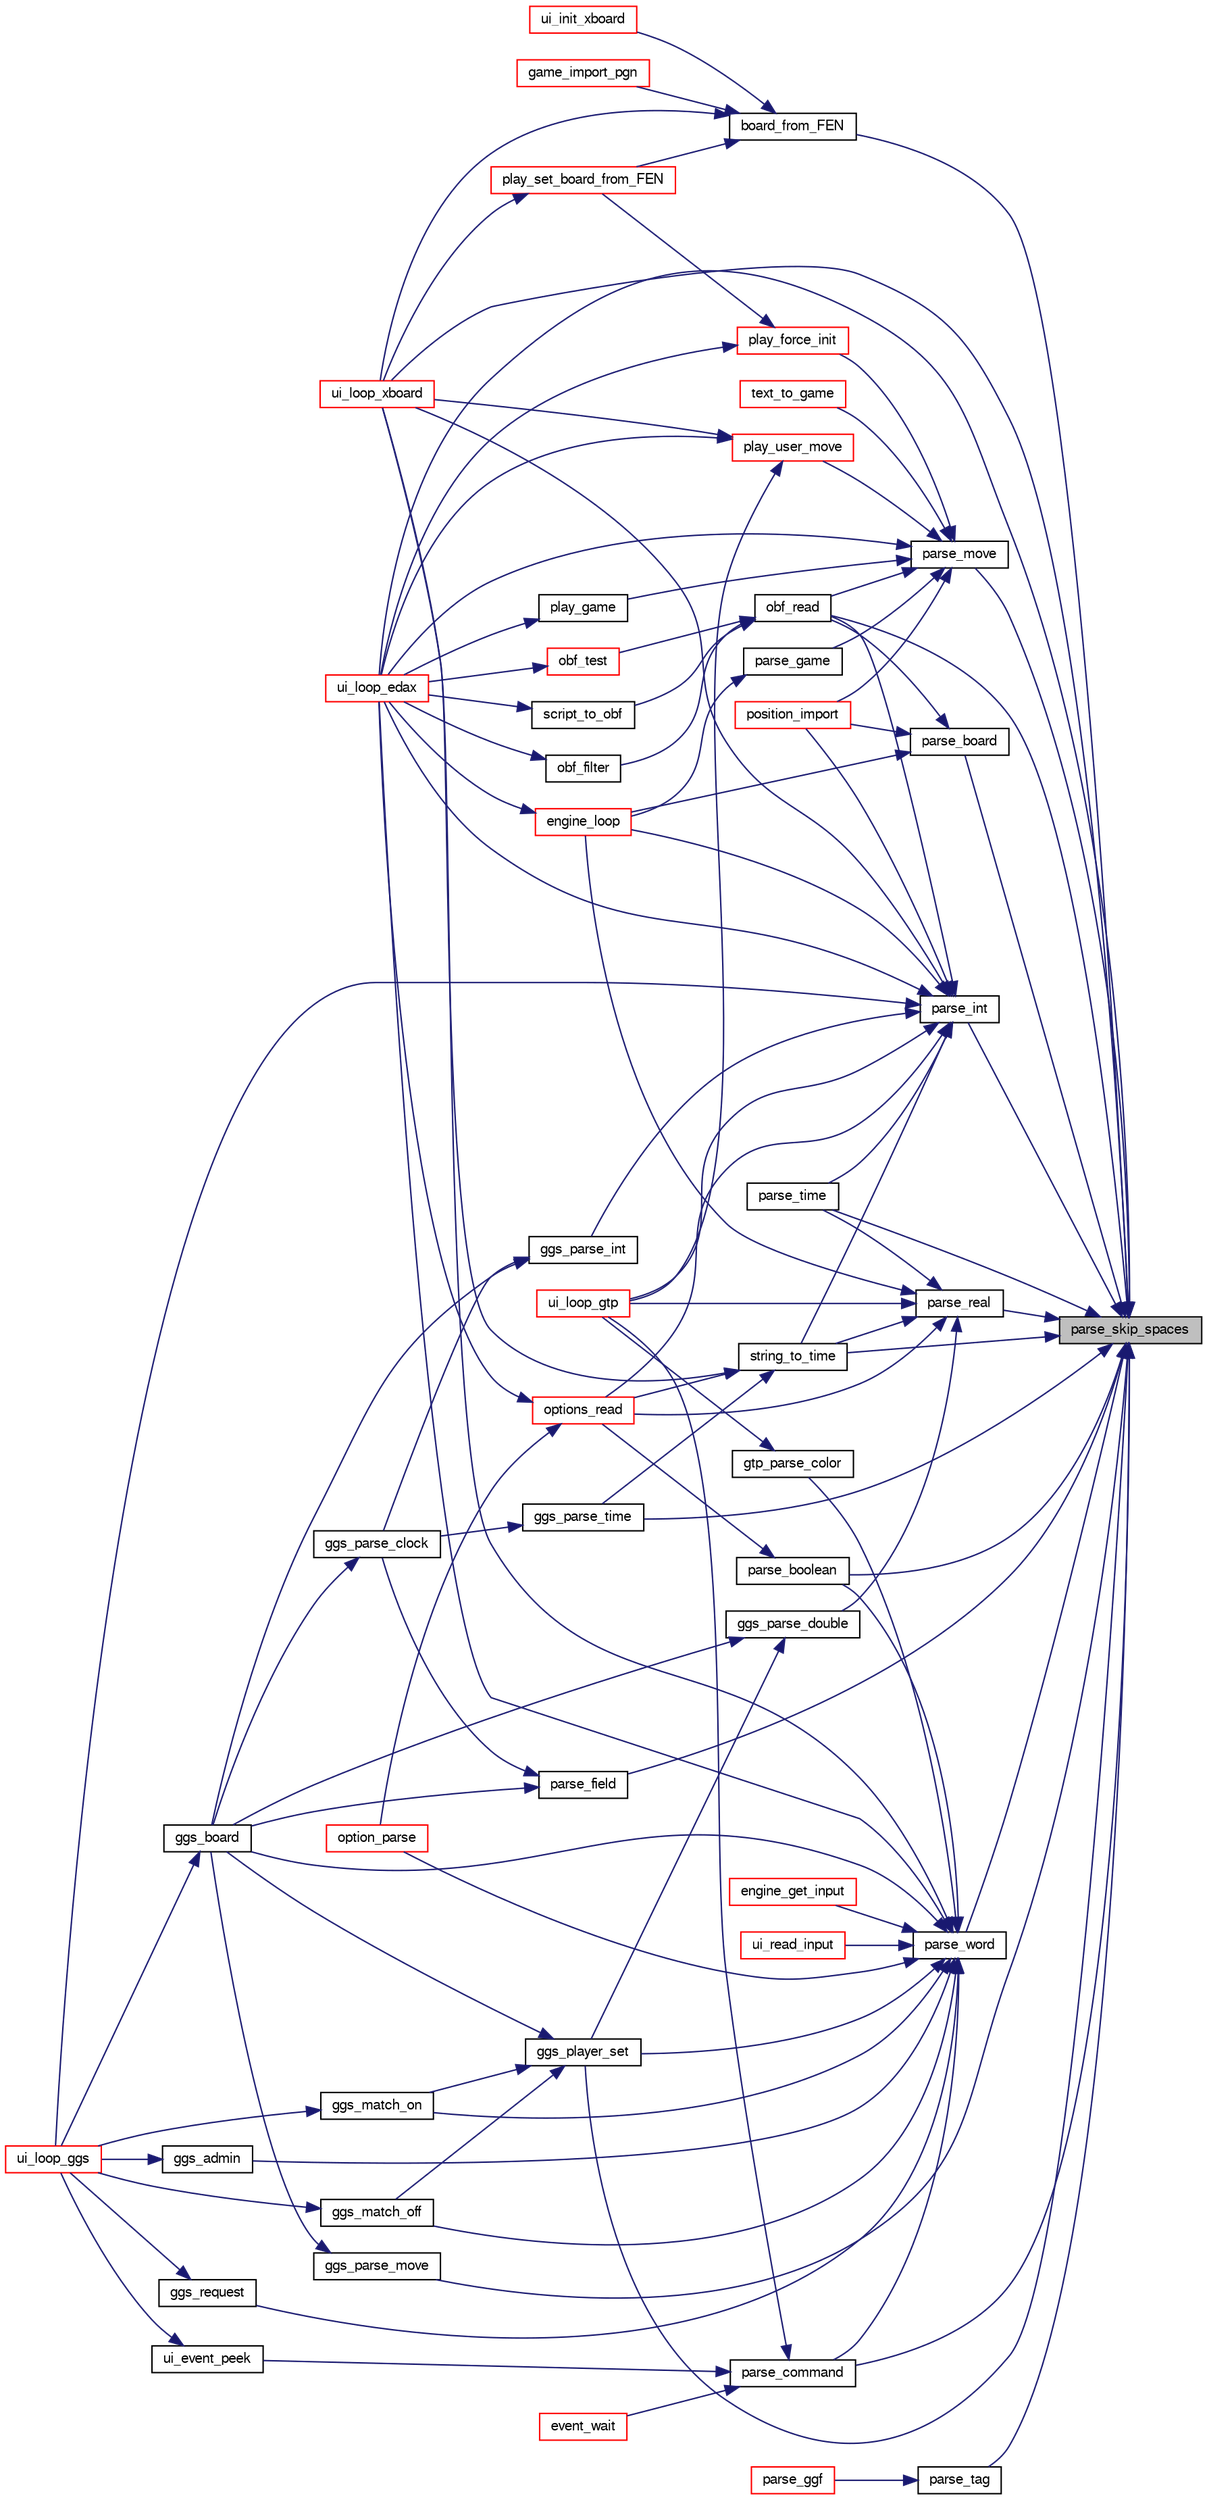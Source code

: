 digraph "parse_skip_spaces"
{
 // LATEX_PDF_SIZE
  bgcolor="transparent";
  edge [fontname="FreeSans",fontsize="10",labelfontname="FreeSans",labelfontsize="10"];
  node [fontname="FreeSans",fontsize="10",shape=record];
  rankdir="RL";
  Node1 [label="parse_skip_spaces",height=0.2,width=0.4,color="black", fillcolor="grey75", style="filled", fontcolor="black",tooltip="Skip spaces."];
  Node1 -> Node2 [dir="back",color="midnightblue",fontsize="10",style="solid",fontname="FreeSans"];
  Node2 [label="board_from_FEN",height=0.2,width=0.4,color="black",URL="$board_8c.html#af29492953715e526dd895b6c59dc5de6",tooltip="Set a board from a string description."];
  Node2 -> Node3 [dir="back",color="midnightblue",fontsize="10",style="solid",fontname="FreeSans"];
  Node3 [label="game_import_pgn",height=0.2,width=0.4,color="red",URL="$game_8c.html#a82256d2ab6c97a590ed3b345f7ab4eba",tooltip="Read a game from a pgn file."];
  Node2 -> Node12 [dir="back",color="midnightblue",fontsize="10",style="solid",fontname="FreeSans"];
  Node12 [label="play_set_board_from_FEN",height=0.2,width=0.4,color="red",URL="$play_8c.html#a377c8cff47d9a59797cc615360b659be",tooltip="Set a new board."];
  Node12 -> Node13 [dir="back",color="midnightblue",fontsize="10",style="solid",fontname="FreeSans"];
  Node13 [label="ui_loop_xboard",height=0.2,width=0.4,color="red",URL="$ui_8h.html#af80ec70d3d08eb4c17c84d3997aaba0f",tooltip="Loop event."];
  Node2 -> Node15 [dir="back",color="midnightblue",fontsize="10",style="solid",fontname="FreeSans"];
  Node15 [label="ui_init_xboard",height=0.2,width=0.4,color="red",URL="$ui_8h.html#a5ec1cf7d2d607dd20072ae467b3c16e4",tooltip="initialize xboard protocol."];
  Node2 -> Node13 [dir="back",color="midnightblue",fontsize="10",style="solid",fontname="FreeSans"];
  Node1 -> Node16 [dir="back",color="midnightblue",fontsize="10",style="solid",fontname="FreeSans"];
  Node16 [label="ggs_parse_move",height=0.2,width=0.4,color="black",URL="$ggs_8c.html#a93d1fc65878813bdec56b646039e195e",tooltip="ggs_parse_move"];
  Node16 -> Node17 [dir="back",color="midnightblue",fontsize="10",style="solid",fontname="FreeSans"];
  Node17 [label="ggs_board",height=0.2,width=0.4,color="black",URL="$ggs_8c.html#a63f1ce1416d9a7c378bdb930b7586505",tooltip="ggs_board"];
  Node17 -> Node18 [dir="back",color="midnightblue",fontsize="10",style="solid",fontname="FreeSans"];
  Node18 [label="ui_loop_ggs",height=0.2,width=0.4,color="red",URL="$ggs_8c.html#a245d5c8f964506584b8d505c7305eb94",tooltip="ui_loop_ggs"];
  Node1 -> Node19 [dir="back",color="midnightblue",fontsize="10",style="solid",fontname="FreeSans"];
  Node19 [label="ggs_parse_time",height=0.2,width=0.4,color="black",URL="$ggs_8c.html#a6b2f2f03bb067952199d314fbd88f17d",tooltip="ggs_parse_move"];
  Node19 -> Node20 [dir="back",color="midnightblue",fontsize="10",style="solid",fontname="FreeSans"];
  Node20 [label="ggs_parse_clock",height=0.2,width=0.4,color="black",URL="$ggs_8c.html#a7494470ebe53d867ce2dcd438fa5b583",tooltip="ggs_parse_clock"];
  Node20 -> Node17 [dir="back",color="midnightblue",fontsize="10",style="solid",fontname="FreeSans"];
  Node1 -> Node21 [dir="back",color="midnightblue",fontsize="10",style="solid",fontname="FreeSans"];
  Node21 [label="ggs_player_set",height=0.2,width=0.4,color="black",URL="$ggs_8c.html#a2fd026583915c73831fb9401717464f3",tooltip="ggs_player_set"];
  Node21 -> Node17 [dir="back",color="midnightblue",fontsize="10",style="solid",fontname="FreeSans"];
  Node21 -> Node22 [dir="back",color="midnightblue",fontsize="10",style="solid",fontname="FreeSans"];
  Node22 [label="ggs_match_off",height=0.2,width=0.4,color="black",URL="$ggs_8c.html#a8f06848b666fd366f6e26fb217214d21",tooltip="ggs_match_off"];
  Node22 -> Node18 [dir="back",color="midnightblue",fontsize="10",style="solid",fontname="FreeSans"];
  Node21 -> Node23 [dir="back",color="midnightblue",fontsize="10",style="solid",fontname="FreeSans"];
  Node23 [label="ggs_match_on",height=0.2,width=0.4,color="black",URL="$ggs_8c.html#a111a36cc555c8894c0abb1fa06babe31",tooltip="ggs_match_on"];
  Node23 -> Node18 [dir="back",color="midnightblue",fontsize="10",style="solid",fontname="FreeSans"];
  Node1 -> Node24 [dir="back",color="midnightblue",fontsize="10",style="solid",fontname="FreeSans"];
  Node24 [label="obf_read",height=0.2,width=0.4,color="black",URL="$obftest_8c.html#ad0e1ab232d12c1548efa3445e9fc7051",tooltip="Read an OBF structure."];
  Node24 -> Node25 [dir="back",color="midnightblue",fontsize="10",style="solid",fontname="FreeSans"];
  Node25 [label="obf_filter",height=0.2,width=0.4,color="black",URL="$obftest_8c.html#a7782dc1dd1a76136a7220e27eb5b29c3",tooltip="Select hard position from an OBF file."];
  Node25 -> Node6 [dir="back",color="midnightblue",fontsize="10",style="solid",fontname="FreeSans"];
  Node6 [label="ui_loop_edax",height=0.2,width=0.4,color="red",URL="$edax_8c.html#a2354b96c7688bae32bedb6203d672f50",tooltip="Loop event."];
  Node24 -> Node26 [dir="back",color="midnightblue",fontsize="10",style="solid",fontname="FreeSans"];
  Node26 [label="obf_test",height=0.2,width=0.4,color="red",URL="$obftest_8c.html#af8974909ba686b74a0620bdcc7ef5f81",tooltip="Test an OBF file."];
  Node26 -> Node6 [dir="back",color="midnightblue",fontsize="10",style="solid",fontname="FreeSans"];
  Node24 -> Node27 [dir="back",color="midnightblue",fontsize="10",style="solid",fontname="FreeSans"];
  Node27 [label="script_to_obf",height=0.2,width=0.4,color="black",URL="$obftest_8c.html#ad1bc6f7d32d2b1775f5e91f2d2e0f8b8",tooltip="Build an OBF file from a Script file."];
  Node27 -> Node6 [dir="back",color="midnightblue",fontsize="10",style="solid",fontname="FreeSans"];
  Node1 -> Node28 [dir="back",color="midnightblue",fontsize="10",style="solid",fontname="FreeSans"];
  Node28 [label="parse_board",height=0.2,width=0.4,color="black",URL="$util_8c.html#aaec4d07ae982caba230496fd8e8dd664",tooltip="Parse a board."];
  Node28 -> Node29 [dir="back",color="midnightblue",fontsize="10",style="solid",fontname="FreeSans"];
  Node29 [label="engine_loop",height=0.2,width=0.4,color="red",URL="$cassio_8c.html#a3c5b977358cdb105de103ac2c2829f01",tooltip="Loop event."];
  Node29 -> Node6 [dir="back",color="midnightblue",fontsize="10",style="solid",fontname="FreeSans"];
  Node28 -> Node24 [dir="back",color="midnightblue",fontsize="10",style="solid",fontname="FreeSans"];
  Node28 -> Node30 [dir="back",color="midnightblue",fontsize="10",style="solid",fontname="FreeSans"];
  Node30 [label="position_import",height=0.2,width=0.4,color="red",URL="$book_8c.html#aa6b42ed27a172908e8069e3178d467a7",tooltip="Read a position."];
  Node1 -> Node32 [dir="back",color="midnightblue",fontsize="10",style="solid",fontname="FreeSans"];
  Node32 [label="parse_boolean",height=0.2,width=0.4,color="black",URL="$util_8c.html#af2cee2a5b8a59db2c37169f4c1d8c1e3",tooltip="Parse a boolean."];
  Node32 -> Node33 [dir="back",color="midnightblue",fontsize="10",style="solid",fontname="FreeSans"];
  Node33 [label="options_read",height=0.2,width=0.4,color="red",URL="$options_8c.html#abd70399170415e56d89b303e3ecf7f5a",tooltip="Read an option."];
  Node33 -> Node34 [dir="back",color="midnightblue",fontsize="10",style="solid",fontname="FreeSans"];
  Node34 [label="option_parse",height=0.2,width=0.4,color="red",URL="$options_8c.html#a4ed43b013f2dae7fdf45172f563ca067",tooltip="parse an option from a string"];
  Node33 -> Node6 [dir="back",color="midnightblue",fontsize="10",style="solid",fontname="FreeSans"];
  Node1 -> Node36 [dir="back",color="midnightblue",fontsize="10",style="solid",fontname="FreeSans"];
  Node36 [label="parse_command",height=0.2,width=0.4,color="black",URL="$util_8c.html#a42d6fa0294fe3a643d1942c6610f75f4",tooltip="Parse a command."];
  Node36 -> Node37 [dir="back",color="midnightblue",fontsize="10",style="solid",fontname="FreeSans"];
  Node37 [label="event_wait",height=0.2,width=0.4,color="red",URL="$event_8c.html#a8edd2e244fab231ca29727da94476c48",tooltip="Wait input."];
  Node36 -> Node41 [dir="back",color="midnightblue",fontsize="10",style="solid",fontname="FreeSans"];
  Node41 [label="ui_event_peek",height=0.2,width=0.4,color="black",URL="$ui_8c.html#accaba0b71324964351f74c39f1705e69",tooltip="Wait input."];
  Node41 -> Node18 [dir="back",color="midnightblue",fontsize="10",style="solid",fontname="FreeSans"];
  Node36 -> Node11 [dir="back",color="midnightblue",fontsize="10",style="solid",fontname="FreeSans"];
  Node11 [label="ui_loop_gtp",height=0.2,width=0.4,color="red",URL="$gtp_8c.html#aa036470059be60da73acd63418093e1e",tooltip="Loop event."];
  Node1 -> Node42 [dir="back",color="midnightblue",fontsize="10",style="solid",fontname="FreeSans"];
  Node42 [label="parse_field",height=0.2,width=0.4,color="black",URL="$util_8c.html#a80ed7d41ac3a6c656ad36013d632a793",tooltip="Parse a field."];
  Node42 -> Node17 [dir="back",color="midnightblue",fontsize="10",style="solid",fontname="FreeSans"];
  Node42 -> Node20 [dir="back",color="midnightblue",fontsize="10",style="solid",fontname="FreeSans"];
  Node1 -> Node43 [dir="back",color="midnightblue",fontsize="10",style="solid",fontname="FreeSans"];
  Node43 [label="parse_int",height=0.2,width=0.4,color="black",URL="$util_8c.html#a0fad57b1fd6851c6cde5258a897b7a61",tooltip="Parse an integer."];
  Node43 -> Node29 [dir="back",color="midnightblue",fontsize="10",style="solid",fontname="FreeSans"];
  Node43 -> Node44 [dir="back",color="midnightblue",fontsize="10",style="solid",fontname="FreeSans"];
  Node44 [label="ggs_parse_int",height=0.2,width=0.4,color="black",URL="$ggs_8c.html#ac17593eca953b5b02fa56abb7b1ef42d",tooltip="ggs_parse_int"];
  Node44 -> Node17 [dir="back",color="midnightblue",fontsize="10",style="solid",fontname="FreeSans"];
  Node44 -> Node20 [dir="back",color="midnightblue",fontsize="10",style="solid",fontname="FreeSans"];
  Node43 -> Node24 [dir="back",color="midnightblue",fontsize="10",style="solid",fontname="FreeSans"];
  Node43 -> Node33 [dir="back",color="midnightblue",fontsize="10",style="solid",fontname="FreeSans"];
  Node43 -> Node45 [dir="back",color="midnightblue",fontsize="10",style="solid",fontname="FreeSans"];
  Node45 [label="parse_time",height=0.2,width=0.4,color="black",URL="$util_8c.html#a24730bd89ce6b15019f0c59c8be64cb5",tooltip="parse time as \"D:HH:MM:SS.C\"."];
  Node43 -> Node30 [dir="back",color="midnightblue",fontsize="10",style="solid",fontname="FreeSans"];
  Node43 -> Node46 [dir="back",color="midnightblue",fontsize="10",style="solid",fontname="FreeSans"];
  Node46 [label="string_to_time",height=0.2,width=0.4,color="black",URL="$util_8c.html#ae7e1797deb6cddf421419046a869bb7c",tooltip="Read time as \"D:HH:MM:SS.C\"."];
  Node46 -> Node19 [dir="back",color="midnightblue",fontsize="10",style="solid",fontname="FreeSans"];
  Node46 -> Node33 [dir="back",color="midnightblue",fontsize="10",style="solid",fontname="FreeSans"];
  Node46 -> Node13 [dir="back",color="midnightblue",fontsize="10",style="solid",fontname="FreeSans"];
  Node43 -> Node6 [dir="back",color="midnightblue",fontsize="10",style="solid",fontname="FreeSans"];
  Node43 -> Node18 [dir="back",color="midnightblue",fontsize="10",style="solid",fontname="FreeSans"];
  Node43 -> Node11 [dir="back",color="midnightblue",fontsize="10",style="solid",fontname="FreeSans"];
  Node43 -> Node13 [dir="back",color="midnightblue",fontsize="10",style="solid",fontname="FreeSans"];
  Node1 -> Node47 [dir="back",color="midnightblue",fontsize="10",style="solid",fontname="FreeSans"];
  Node47 [label="parse_move",height=0.2,width=0.4,color="black",URL="$util_8c.html#a884a11a33617c84b09855af421acc30d",tooltip="Parse a move."];
  Node47 -> Node24 [dir="back",color="midnightblue",fontsize="10",style="solid",fontname="FreeSans"];
  Node47 -> Node48 [dir="back",color="midnightblue",fontsize="10",style="solid",fontname="FreeSans"];
  Node48 [label="parse_game",height=0.2,width=0.4,color="black",URL="$util_8c.html#afb84a77df082fe4e220b565ce9c4aec8",tooltip="Parse a sequence of moves."];
  Node48 -> Node29 [dir="back",color="midnightblue",fontsize="10",style="solid",fontname="FreeSans"];
  Node47 -> Node49 [dir="back",color="midnightblue",fontsize="10",style="solid",fontname="FreeSans"];
  Node49 [label="play_force_init",height=0.2,width=0.4,color="red",URL="$play_8c.html#a8ae26aeb1f439fc5a4bed1af1cb6a4ce",tooltip="Initialize a forced line."];
  Node49 -> Node12 [dir="back",color="midnightblue",fontsize="10",style="solid",fontname="FreeSans"];
  Node49 -> Node6 [dir="back",color="midnightblue",fontsize="10",style="solid",fontname="FreeSans"];
  Node47 -> Node57 [dir="back",color="midnightblue",fontsize="10",style="solid",fontname="FreeSans"];
  Node57 [label="play_game",height=0.2,width=0.4,color="black",URL="$play_8c.html#aa65881d7c57508d9d79a3c9da4ee2b40",tooltip="Play a move sequence."];
  Node57 -> Node6 [dir="back",color="midnightblue",fontsize="10",style="solid",fontname="FreeSans"];
  Node47 -> Node58 [dir="back",color="midnightblue",fontsize="10",style="solid",fontname="FreeSans"];
  Node58 [label="play_user_move",height=0.2,width=0.4,color="red",URL="$play_8c.html#a7c5196ce6ab45f351647f82a000cd265",tooltip="Play a user move."];
  Node58 -> Node6 [dir="back",color="midnightblue",fontsize="10",style="solid",fontname="FreeSans"];
  Node58 -> Node11 [dir="back",color="midnightblue",fontsize="10",style="solid",fontname="FreeSans"];
  Node58 -> Node13 [dir="back",color="midnightblue",fontsize="10",style="solid",fontname="FreeSans"];
  Node47 -> Node30 [dir="back",color="midnightblue",fontsize="10",style="solid",fontname="FreeSans"];
  Node47 -> Node59 [dir="back",color="midnightblue",fontsize="10",style="solid",fontname="FreeSans"];
  Node59 [label="text_to_game",height=0.2,width=0.4,color="red",URL="$game_8c.html#a8a601511577ecf968fd54ff76fa2fa87",tooltip="Convert a text (ascii) game to a Game."];
  Node47 -> Node6 [dir="back",color="midnightblue",fontsize="10",style="solid",fontname="FreeSans"];
  Node1 -> Node61 [dir="back",color="midnightblue",fontsize="10",style="solid",fontname="FreeSans"];
  Node61 [label="parse_real",height=0.2,width=0.4,color="black",URL="$util_8c.html#a6afb4032b94c4505472fe147fa9a7d37",tooltip="Parse a real number (as a double floating point)."];
  Node61 -> Node29 [dir="back",color="midnightblue",fontsize="10",style="solid",fontname="FreeSans"];
  Node61 -> Node62 [dir="back",color="midnightblue",fontsize="10",style="solid",fontname="FreeSans"];
  Node62 [label="ggs_parse_double",height=0.2,width=0.4,color="black",URL="$ggs_8c.html#ac637c7bb4b515a0368d814c2e10b9342",tooltip="ggs_parse_double"];
  Node62 -> Node17 [dir="back",color="midnightblue",fontsize="10",style="solid",fontname="FreeSans"];
  Node62 -> Node21 [dir="back",color="midnightblue",fontsize="10",style="solid",fontname="FreeSans"];
  Node61 -> Node33 [dir="back",color="midnightblue",fontsize="10",style="solid",fontname="FreeSans"];
  Node61 -> Node45 [dir="back",color="midnightblue",fontsize="10",style="solid",fontname="FreeSans"];
  Node61 -> Node46 [dir="back",color="midnightblue",fontsize="10",style="solid",fontname="FreeSans"];
  Node61 -> Node11 [dir="back",color="midnightblue",fontsize="10",style="solid",fontname="FreeSans"];
  Node1 -> Node63 [dir="back",color="midnightblue",fontsize="10",style="solid",fontname="FreeSans"];
  Node63 [label="parse_tag",height=0.2,width=0.4,color="black",URL="$game_8c.html#a6afda57de013f92b80f7334d54c1d300",tooltip="Parse a Tag/value ggf pair from a string."];
  Node63 -> Node64 [dir="back",color="midnightblue",fontsize="10",style="solid",fontname="FreeSans"];
  Node64 [label="parse_ggf",height=0.2,width=0.4,color="red",URL="$game_8c.html#aa3450bd962d2712d7d72160e5d168784",tooltip="Parse a ggf game from a string."];
  Node1 -> Node45 [dir="back",color="midnightblue",fontsize="10",style="solid",fontname="FreeSans"];
  Node1 -> Node65 [dir="back",color="midnightblue",fontsize="10",style="solid",fontname="FreeSans"];
  Node65 [label="parse_word",height=0.2,width=0.4,color="black",URL="$util_8c.html#a37223454580e3fd41f4bddb3c3970da5",tooltip="Parse a word."];
  Node65 -> Node66 [dir="back",color="midnightblue",fontsize="10",style="solid",fontname="FreeSans"];
  Node66 [label="engine_get_input",height=0.2,width=0.4,color="red",URL="$cassio_8c.html#aab15f6387b615a919bfb679368d97cba",tooltip="Read an input line."];
  Node65 -> Node69 [dir="back",color="midnightblue",fontsize="10",style="solid",fontname="FreeSans"];
  Node69 [label="ggs_admin",height=0.2,width=0.4,color="black",URL="$ggs_8c.html#ad5d5acba18786e7fe5938423caf236ca",tooltip="ggs_admin"];
  Node69 -> Node18 [dir="back",color="midnightblue",fontsize="10",style="solid",fontname="FreeSans"];
  Node65 -> Node17 [dir="back",color="midnightblue",fontsize="10",style="solid",fontname="FreeSans"];
  Node65 -> Node22 [dir="back",color="midnightblue",fontsize="10",style="solid",fontname="FreeSans"];
  Node65 -> Node23 [dir="back",color="midnightblue",fontsize="10",style="solid",fontname="FreeSans"];
  Node65 -> Node21 [dir="back",color="midnightblue",fontsize="10",style="solid",fontname="FreeSans"];
  Node65 -> Node70 [dir="back",color="midnightblue",fontsize="10",style="solid",fontname="FreeSans"];
  Node70 [label="ggs_request",height=0.2,width=0.4,color="black",URL="$ggs_8c.html#aa711d401516107ea47f899cae4dde087",tooltip="ggs_request"];
  Node70 -> Node18 [dir="back",color="midnightblue",fontsize="10",style="solid",fontname="FreeSans"];
  Node65 -> Node71 [dir="back",color="midnightblue",fontsize="10",style="solid",fontname="FreeSans"];
  Node71 [label="gtp_parse_color",height=0.2,width=0.4,color="black",URL="$gtp_8c.html#a626ffe4b32fa1529f1d8d3467462a4a3",tooltip=" "];
  Node71 -> Node11 [dir="back",color="midnightblue",fontsize="10",style="solid",fontname="FreeSans"];
  Node65 -> Node34 [dir="back",color="midnightblue",fontsize="10",style="solid",fontname="FreeSans"];
  Node65 -> Node32 [dir="back",color="midnightblue",fontsize="10",style="solid",fontname="FreeSans"];
  Node65 -> Node36 [dir="back",color="midnightblue",fontsize="10",style="solid",fontname="FreeSans"];
  Node65 -> Node6 [dir="back",color="midnightblue",fontsize="10",style="solid",fontname="FreeSans"];
  Node65 -> Node13 [dir="back",color="midnightblue",fontsize="10",style="solid",fontname="FreeSans"];
  Node65 -> Node72 [dir="back",color="midnightblue",fontsize="10",style="solid",fontname="FreeSans"];
  Node72 [label="ui_read_input",height=0.2,width=0.4,color="red",URL="$ui_8c.html#a2b88c226a508af9d28160a8a4e3ed07f",tooltip="Get an event."];
  Node1 -> Node46 [dir="back",color="midnightblue",fontsize="10",style="solid",fontname="FreeSans"];
  Node1 -> Node6 [dir="back",color="midnightblue",fontsize="10",style="solid",fontname="FreeSans"];
  Node1 -> Node13 [dir="back",color="midnightblue",fontsize="10",style="solid",fontname="FreeSans"];
}
